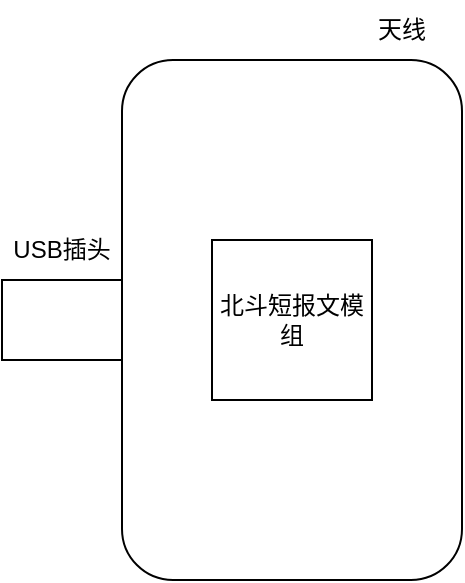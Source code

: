 <mxfile version="24.2.5" type="github">
  <diagram name="第 1 页" id="9HZtbgqMaROQLFbGixdH">
    <mxGraphModel dx="1434" dy="802" grid="1" gridSize="10" guides="1" tooltips="1" connect="1" arrows="1" fold="1" page="1" pageScale="1" pageWidth="827" pageHeight="1169" math="0" shadow="0">
      <root>
        <mxCell id="0" />
        <mxCell id="1" parent="0" />
        <mxCell id="lLSJ5WPPbkV0wE_fg9DA-1" value="" style="rounded=0;whiteSpace=wrap;html=1;" vertex="1" parent="1">
          <mxGeometry x="150" y="340" width="60" height="40" as="geometry" />
        </mxCell>
        <mxCell id="lLSJ5WPPbkV0wE_fg9DA-2" value="" style="rounded=1;whiteSpace=wrap;html=1;" vertex="1" parent="1">
          <mxGeometry x="210" y="230" width="170" height="260" as="geometry" />
        </mxCell>
        <mxCell id="lLSJ5WPPbkV0wE_fg9DA-3" value="USB插头" style="text;html=1;align=center;verticalAlign=middle;whiteSpace=wrap;rounded=0;" vertex="1" parent="1">
          <mxGeometry x="150" y="310" width="60" height="30" as="geometry" />
        </mxCell>
        <mxCell id="lLSJ5WPPbkV0wE_fg9DA-4" value="北斗短报文模组" style="whiteSpace=wrap;html=1;aspect=fixed;" vertex="1" parent="1">
          <mxGeometry x="255" y="320" width="80" height="80" as="geometry" />
        </mxCell>
        <mxCell id="lLSJ5WPPbkV0wE_fg9DA-5" value="天线" style="text;html=1;align=center;verticalAlign=middle;whiteSpace=wrap;rounded=0;" vertex="1" parent="1">
          <mxGeometry x="320" y="200" width="60" height="30" as="geometry" />
        </mxCell>
      </root>
    </mxGraphModel>
  </diagram>
</mxfile>
